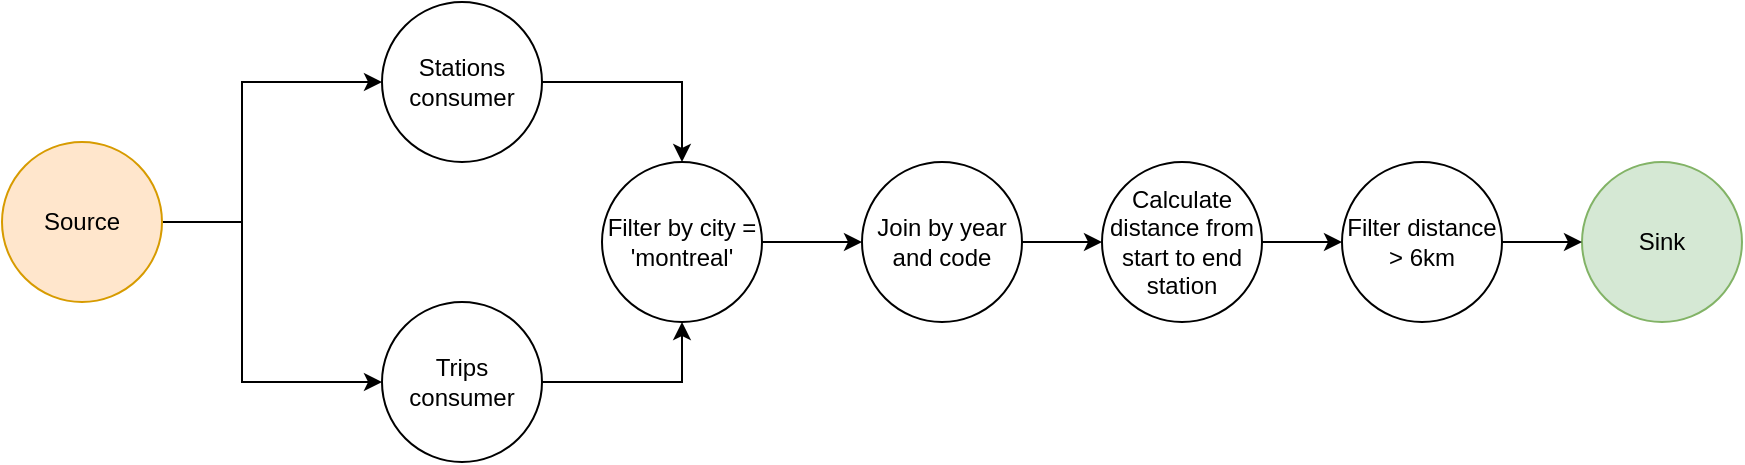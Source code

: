 <mxfile version="21.2.1" type="device">
  <diagram name="Page-1" id="V4vIl1N3Om9SUXlx9PtO">
    <mxGraphModel dx="1118" dy="667" grid="1" gridSize="10" guides="1" tooltips="1" connect="1" arrows="1" fold="1" page="1" pageScale="1" pageWidth="850" pageHeight="1100" math="0" shadow="0">
      <root>
        <mxCell id="0" />
        <mxCell id="1" parent="0" />
        <mxCell id="mJwdU4CAtXg_ed1Rz9ej-1" style="edgeStyle=orthogonalEdgeStyle;rounded=0;orthogonalLoop=1;jettySize=auto;html=1;entryX=0;entryY=0.5;entryDx=0;entryDy=0;" edge="1" parent="1" source="mJwdU4CAtXg_ed1Rz9ej-3" target="mJwdU4CAtXg_ed1Rz9ej-7">
          <mxGeometry relative="1" as="geometry">
            <Array as="points">
              <mxPoint x="290" y="250" />
              <mxPoint x="290" y="330" />
            </Array>
          </mxGeometry>
        </mxCell>
        <mxCell id="mJwdU4CAtXg_ed1Rz9ej-2" style="edgeStyle=orthogonalEdgeStyle;rounded=0;orthogonalLoop=1;jettySize=auto;html=1;entryX=0;entryY=0.5;entryDx=0;entryDy=0;" edge="1" parent="1" source="mJwdU4CAtXg_ed1Rz9ej-3" target="mJwdU4CAtXg_ed1Rz9ej-5">
          <mxGeometry relative="1" as="geometry">
            <Array as="points">
              <mxPoint x="290" y="250" />
              <mxPoint x="290" y="180" />
            </Array>
          </mxGeometry>
        </mxCell>
        <mxCell id="mJwdU4CAtXg_ed1Rz9ej-3" value="Source" style="ellipse;whiteSpace=wrap;html=1;aspect=fixed;fillColor=#ffe6cc;strokeColor=#d79b00;" vertex="1" parent="1">
          <mxGeometry x="170" y="210" width="80" height="80" as="geometry" />
        </mxCell>
        <mxCell id="mJwdU4CAtXg_ed1Rz9ej-4" style="edgeStyle=orthogonalEdgeStyle;rounded=0;orthogonalLoop=1;jettySize=auto;html=1;entryX=0.5;entryY=0;entryDx=0;entryDy=0;" edge="1" parent="1" source="mJwdU4CAtXg_ed1Rz9ej-5" target="mJwdU4CAtXg_ed1Rz9ej-11">
          <mxGeometry relative="1" as="geometry" />
        </mxCell>
        <mxCell id="mJwdU4CAtXg_ed1Rz9ej-5" value="Stations consumer" style="ellipse;whiteSpace=wrap;html=1;aspect=fixed;" vertex="1" parent="1">
          <mxGeometry x="360" y="140" width="80" height="80" as="geometry" />
        </mxCell>
        <mxCell id="mJwdU4CAtXg_ed1Rz9ej-17" style="edgeStyle=orthogonalEdgeStyle;rounded=0;orthogonalLoop=1;jettySize=auto;html=1;entryX=0.5;entryY=1;entryDx=0;entryDy=0;" edge="1" parent="1" source="mJwdU4CAtXg_ed1Rz9ej-7" target="mJwdU4CAtXg_ed1Rz9ej-11">
          <mxGeometry relative="1" as="geometry" />
        </mxCell>
        <mxCell id="mJwdU4CAtXg_ed1Rz9ej-7" value="Trips consumer" style="ellipse;whiteSpace=wrap;html=1;aspect=fixed;" vertex="1" parent="1">
          <mxGeometry x="360" y="290" width="80" height="80" as="geometry" />
        </mxCell>
        <mxCell id="mJwdU4CAtXg_ed1Rz9ej-10" value="" style="edgeStyle=orthogonalEdgeStyle;rounded=0;orthogonalLoop=1;jettySize=auto;html=1;" edge="1" parent="1" source="mJwdU4CAtXg_ed1Rz9ej-11" target="mJwdU4CAtXg_ed1Rz9ej-13">
          <mxGeometry relative="1" as="geometry" />
        </mxCell>
        <mxCell id="mJwdU4CAtXg_ed1Rz9ej-11" value="Filter by city = &#39;montreal&#39;" style="ellipse;whiteSpace=wrap;html=1;aspect=fixed;" vertex="1" parent="1">
          <mxGeometry x="470" y="220" width="80" height="80" as="geometry" />
        </mxCell>
        <mxCell id="mJwdU4CAtXg_ed1Rz9ej-12" value="" style="edgeStyle=orthogonalEdgeStyle;rounded=0;orthogonalLoop=1;jettySize=auto;html=1;" edge="1" parent="1" source="mJwdU4CAtXg_ed1Rz9ej-13" target="mJwdU4CAtXg_ed1Rz9ej-16">
          <mxGeometry relative="1" as="geometry" />
        </mxCell>
        <mxCell id="mJwdU4CAtXg_ed1Rz9ej-13" value="Join by year and code" style="ellipse;whiteSpace=wrap;html=1;aspect=fixed;" vertex="1" parent="1">
          <mxGeometry x="600" y="220" width="80" height="80" as="geometry" />
        </mxCell>
        <mxCell id="mJwdU4CAtXg_ed1Rz9ej-14" value="Sink" style="ellipse;whiteSpace=wrap;html=1;aspect=fixed;fillColor=#d5e8d4;strokeColor=#82b366;" vertex="1" parent="1">
          <mxGeometry x="960" y="220" width="80" height="80" as="geometry" />
        </mxCell>
        <mxCell id="mJwdU4CAtXg_ed1Rz9ej-19" value="" style="edgeStyle=orthogonalEdgeStyle;rounded=0;orthogonalLoop=1;jettySize=auto;html=1;" edge="1" parent="1" source="mJwdU4CAtXg_ed1Rz9ej-16" target="mJwdU4CAtXg_ed1Rz9ej-18">
          <mxGeometry relative="1" as="geometry" />
        </mxCell>
        <mxCell id="mJwdU4CAtXg_ed1Rz9ej-16" value="Calculate distance from start to end station" style="ellipse;whiteSpace=wrap;html=1;aspect=fixed;" vertex="1" parent="1">
          <mxGeometry x="720" y="220" width="80" height="80" as="geometry" />
        </mxCell>
        <mxCell id="mJwdU4CAtXg_ed1Rz9ej-20" value="" style="edgeStyle=orthogonalEdgeStyle;rounded=0;orthogonalLoop=1;jettySize=auto;html=1;" edge="1" parent="1" source="mJwdU4CAtXg_ed1Rz9ej-18" target="mJwdU4CAtXg_ed1Rz9ej-14">
          <mxGeometry relative="1" as="geometry" />
        </mxCell>
        <mxCell id="mJwdU4CAtXg_ed1Rz9ej-18" value="Filter distance &amp;gt; 6km" style="ellipse;whiteSpace=wrap;html=1;aspect=fixed;" vertex="1" parent="1">
          <mxGeometry x="840" y="220" width="80" height="80" as="geometry" />
        </mxCell>
      </root>
    </mxGraphModel>
  </diagram>
</mxfile>
